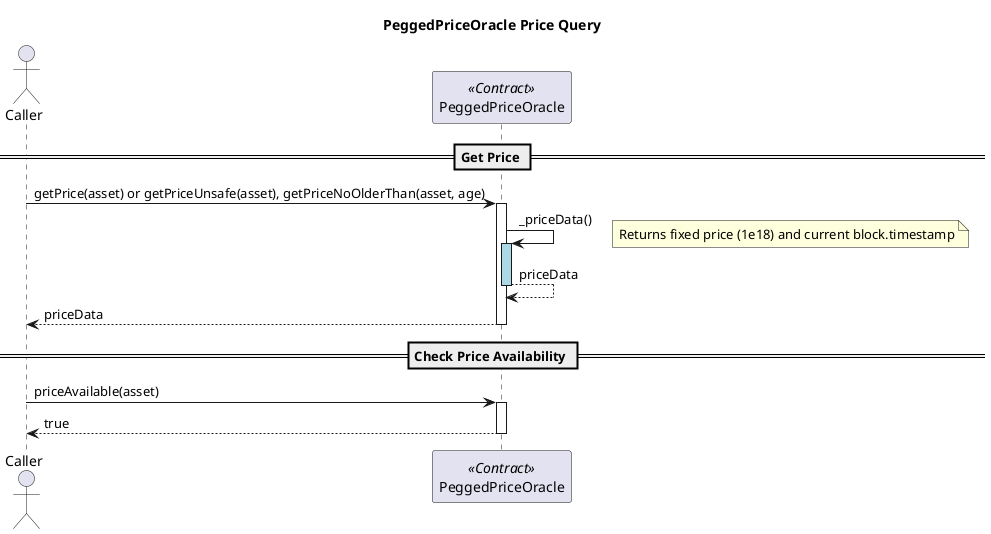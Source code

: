 @startuml PeggedPriceOracle_Sequence
title PeggedPriceOracle Price Query

actor Caller
participant PeggedPriceOracle <<Contract>>

== Get Price ==
Caller -> PeggedPriceOracle: getPrice(asset) or getPriceUnsafe(asset), getPriceNoOlderThan(asset, age)
activate PeggedPriceOracle
PeggedPriceOracle -> PeggedPriceOracle: _priceData()
activate PeggedPriceOracle #LightBlue
note right: Returns fixed price (1e18) and current block.timestamp
PeggedPriceOracle --> PeggedPriceOracle: priceData
deactivate PeggedPriceOracle #LightBlue
PeggedPriceOracle --> Caller: priceData
deactivate PeggedPriceOracle

== Check Price Availability ==
Caller -> PeggedPriceOracle: priceAvailable(asset)
activate PeggedPriceOracle
PeggedPriceOracle --> Caller: true
deactivate PeggedPriceOracle

@enduml 